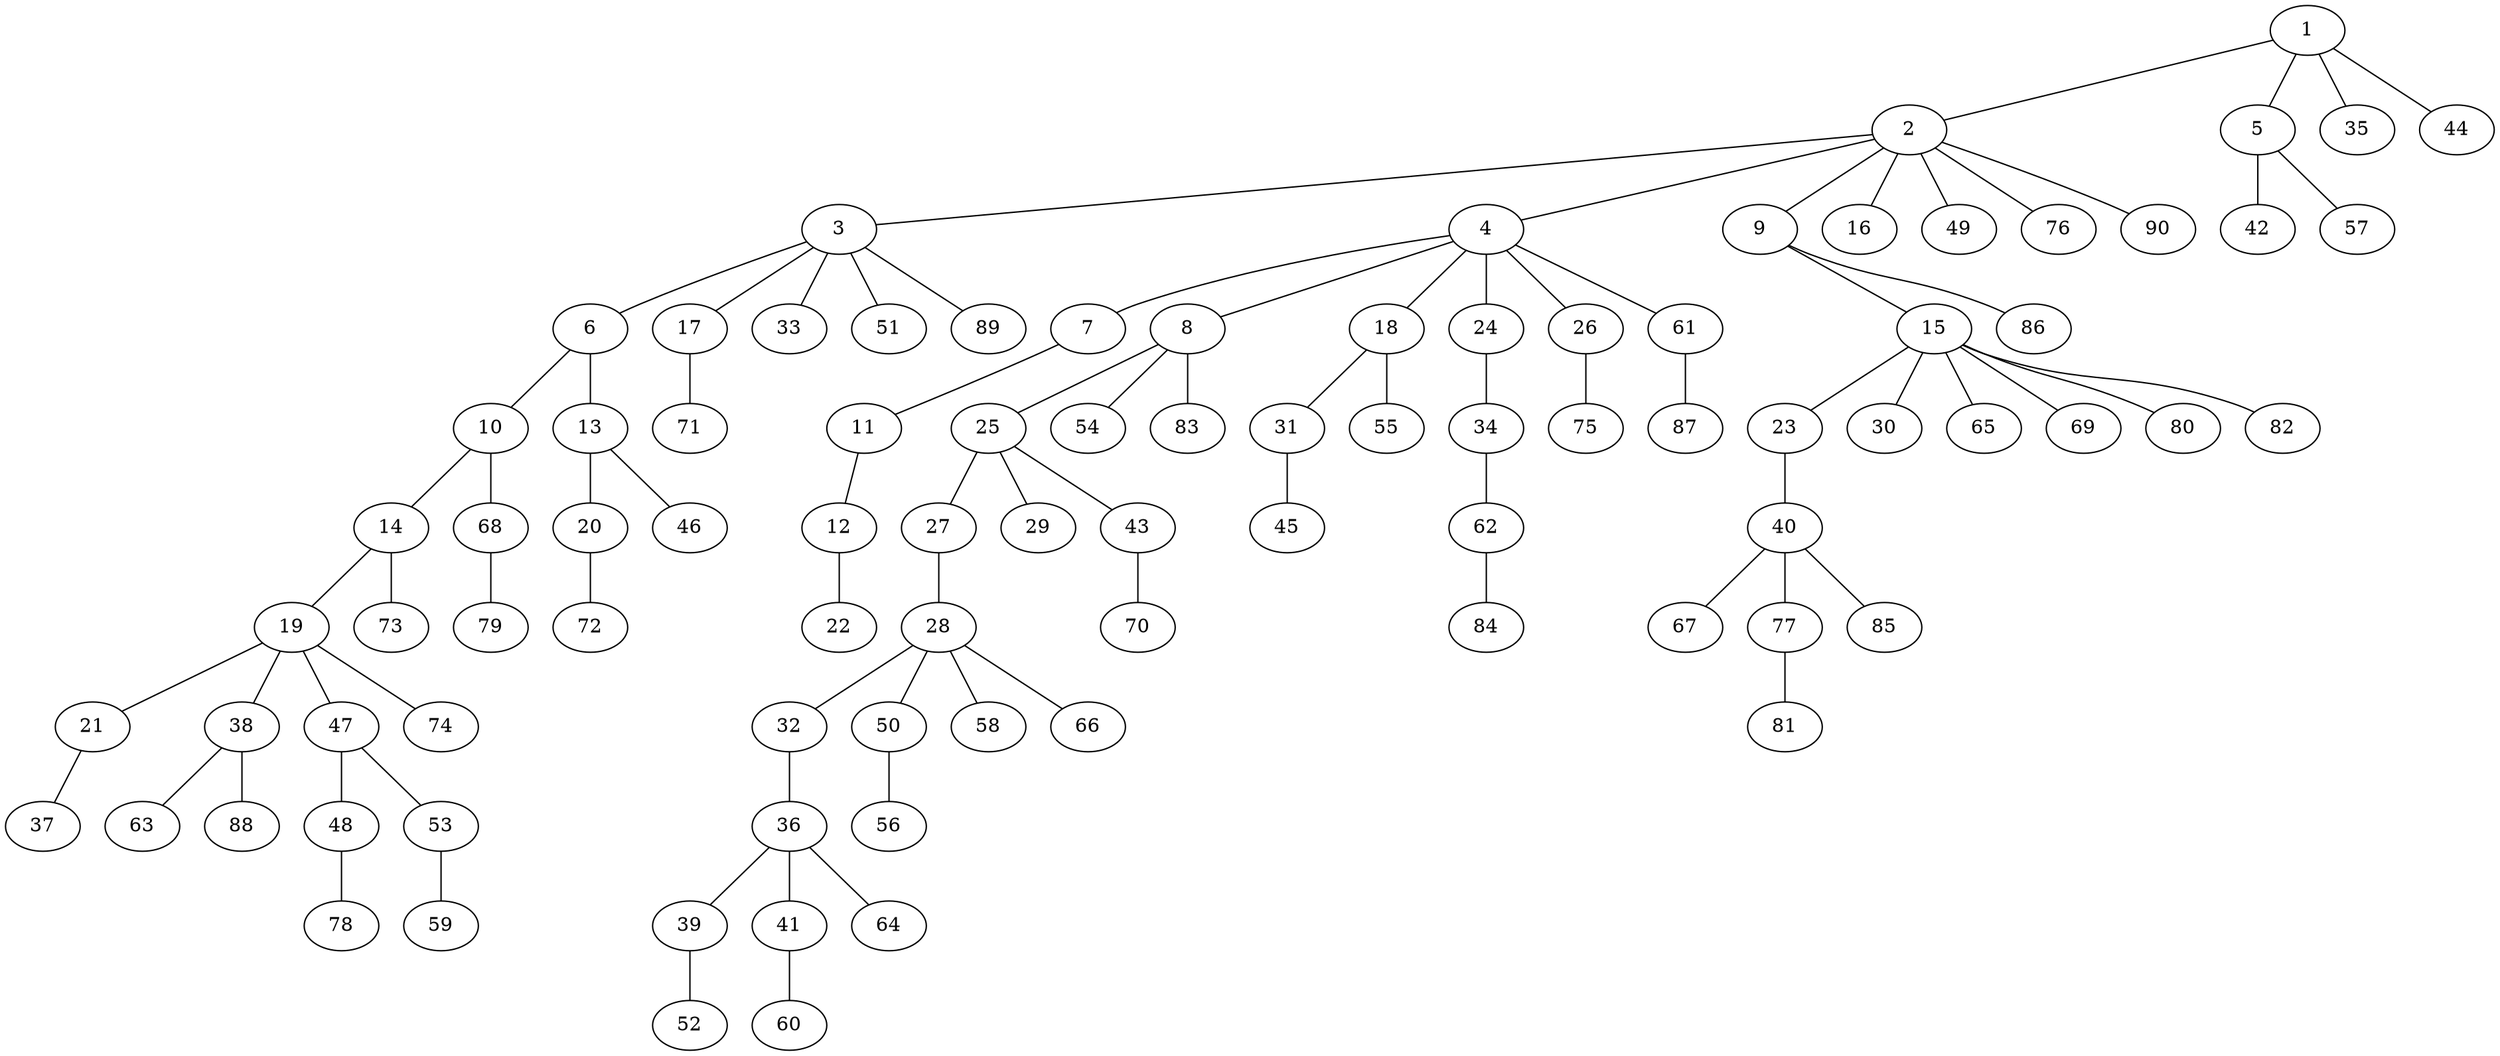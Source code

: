 graph graphname {1--2
1--5
1--35
1--44
2--3
2--4
2--9
2--16
2--49
2--76
2--90
3--6
3--17
3--33
3--51
3--89
4--7
4--8
4--18
4--24
4--26
4--61
5--42
5--57
6--10
6--13
7--11
8--25
8--54
8--83
9--15
9--86
10--14
10--68
11--12
12--22
13--20
13--46
14--19
14--73
15--23
15--30
15--65
15--69
15--80
15--82
17--71
18--31
18--55
19--21
19--38
19--47
19--74
20--72
21--37
23--40
24--34
25--27
25--29
25--43
26--75
27--28
28--32
28--50
28--58
28--66
31--45
32--36
34--62
36--39
36--41
36--64
38--63
38--88
39--52
40--67
40--77
40--85
41--60
43--70
47--48
47--53
48--78
50--56
53--59
61--87
62--84
68--79
77--81
}
